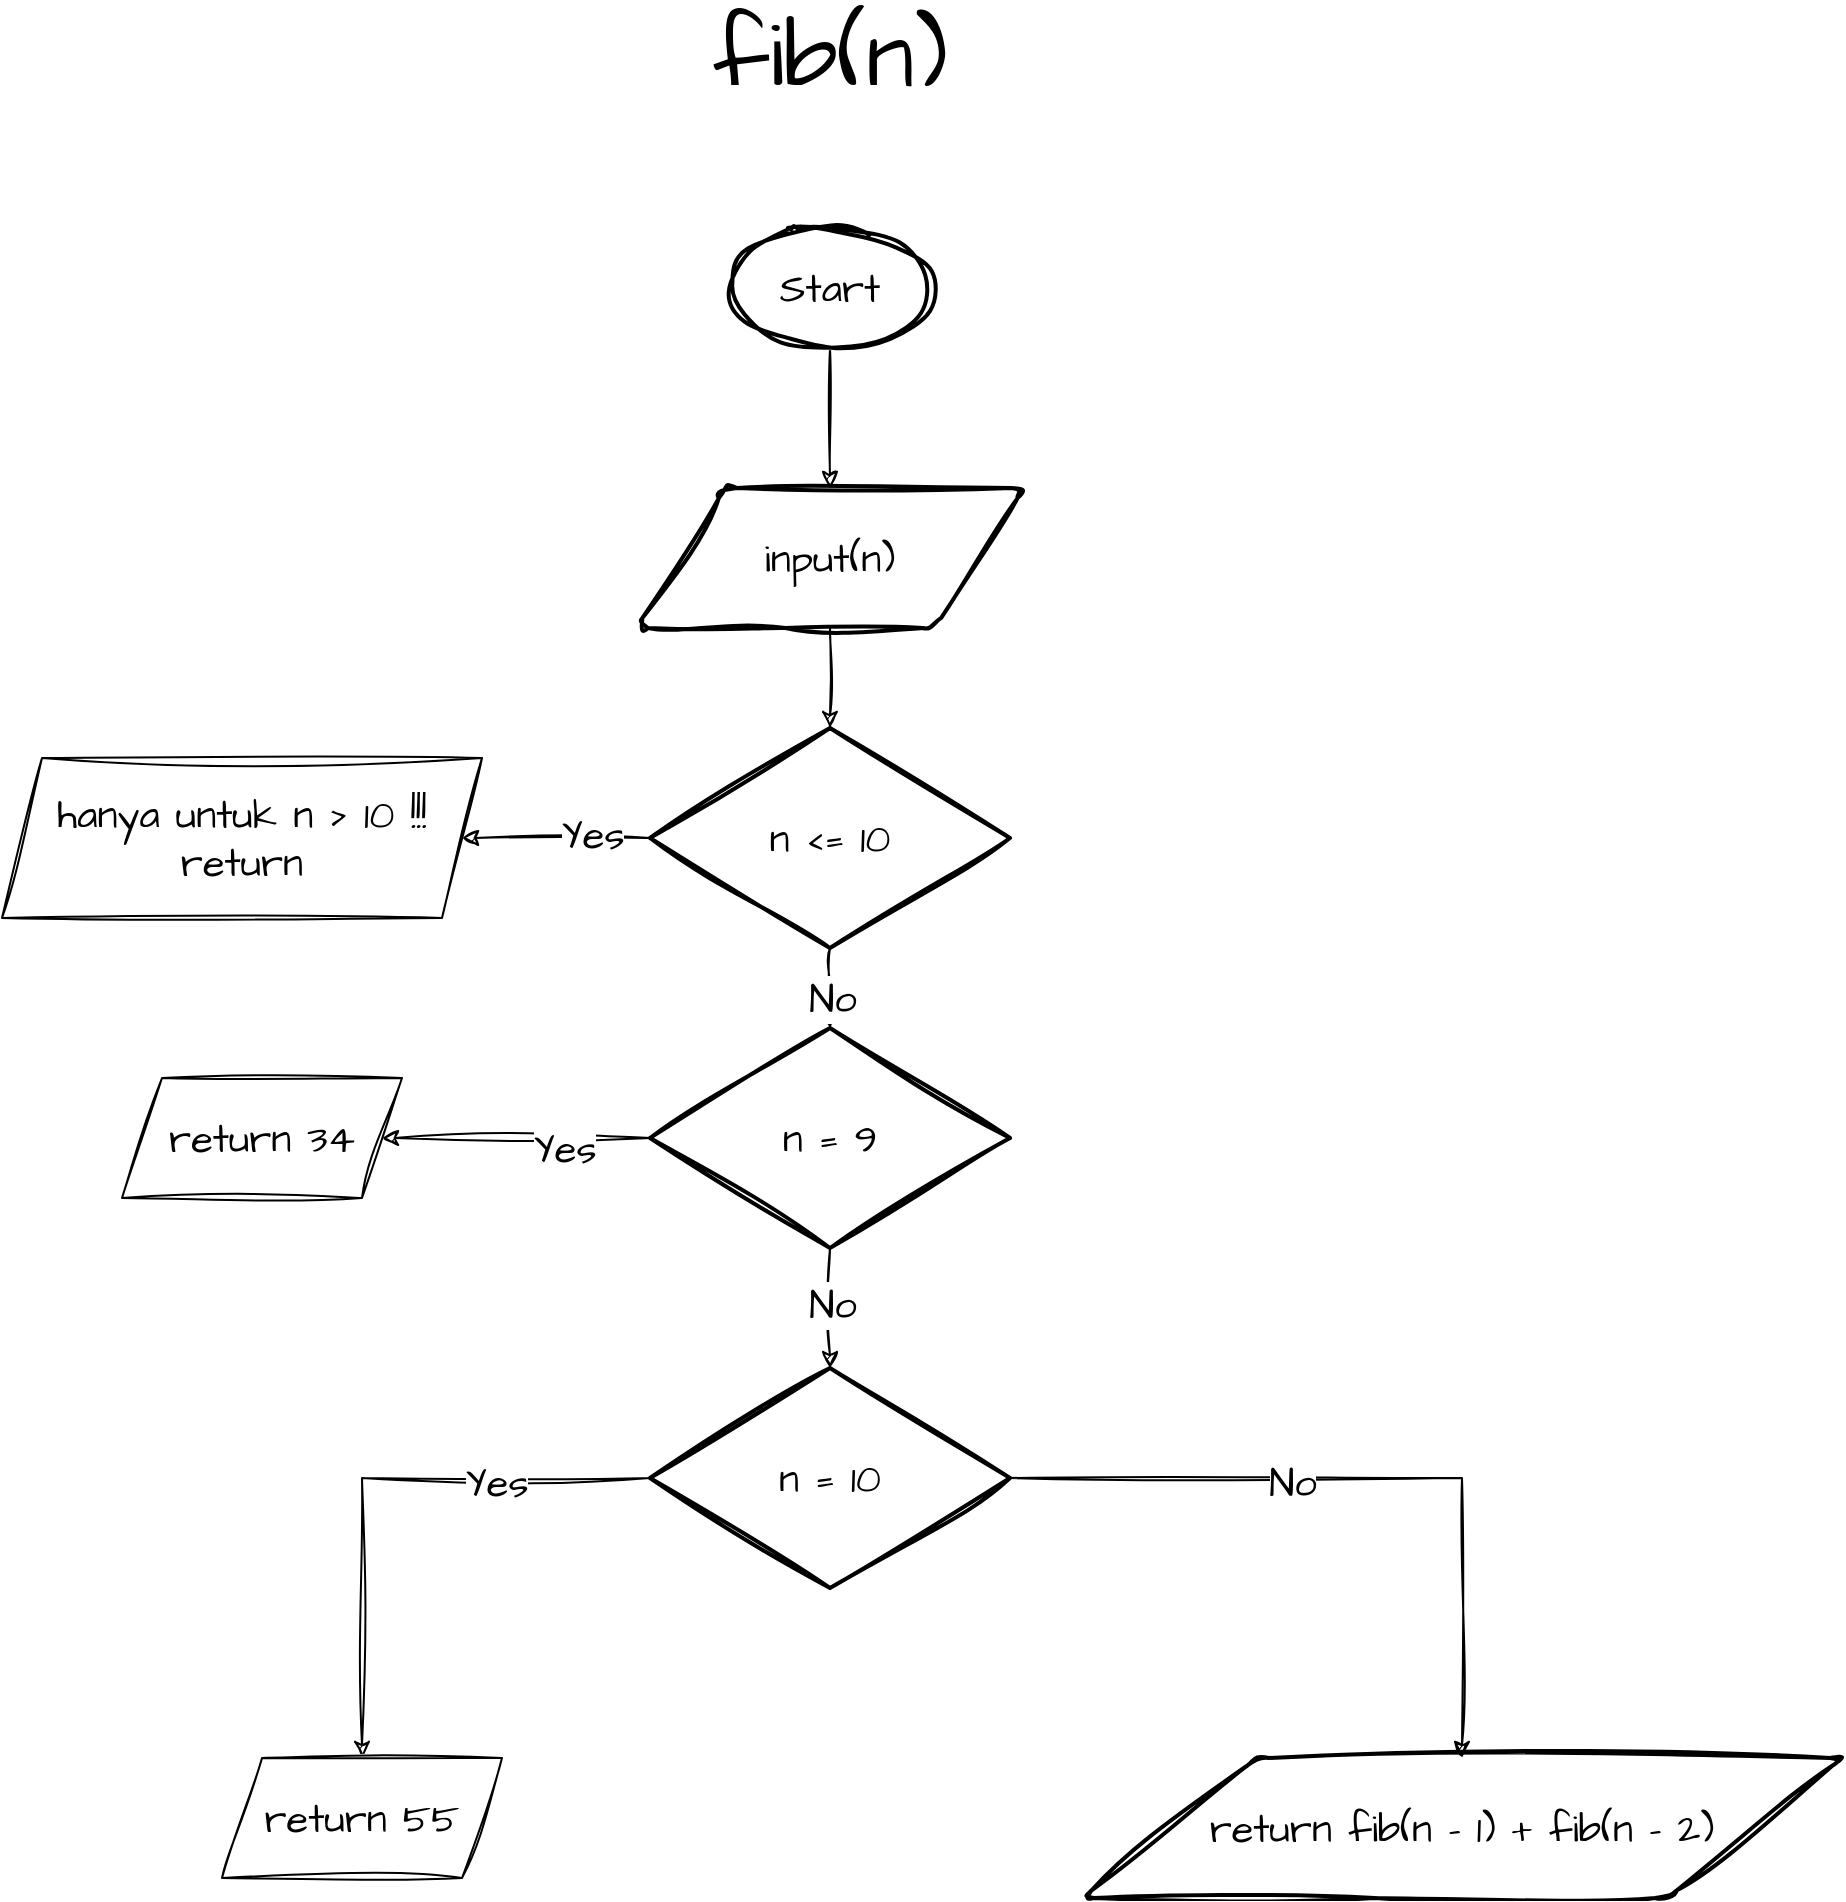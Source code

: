 <mxfile version="22.0.8" type="github">
  <diagram name="Page-1" id="8hc3-o52rJIawz3ARHav">
    <mxGraphModel dx="1500" dy="2093" grid="1" gridSize="10" guides="1" tooltips="1" connect="1" arrows="1" fold="1" page="1" pageScale="1" pageWidth="827" pageHeight="1169" math="0" shadow="0">
      <root>
        <mxCell id="0" />
        <mxCell id="1" parent="0" />
        <mxCell id="C4GAyIFNZl6f3epqZ-uw-8" style="edgeStyle=orthogonalEdgeStyle;rounded=0;sketch=1;hachureGap=4;jiggle=2;curveFitting=1;orthogonalLoop=1;jettySize=auto;html=1;fontFamily=Architects Daughter;fontSource=https%3A%2F%2Ffonts.googleapis.com%2Fcss%3Ffamily%3DArchitects%2BDaughter;fontSize=16;" edge="1" parent="1" source="C4GAyIFNZl6f3epqZ-uw-2" target="C4GAyIFNZl6f3epqZ-uw-3">
          <mxGeometry relative="1" as="geometry" />
        </mxCell>
        <mxCell id="C4GAyIFNZl6f3epqZ-uw-2" value="Start" style="strokeWidth=2;html=1;shape=mxgraph.flowchart.start_1;whiteSpace=wrap;sketch=1;hachureGap=4;jiggle=2;curveFitting=1;fontFamily=Architects Daughter;fontSource=https%3A%2F%2Ffonts.googleapis.com%2Fcss%3Ffamily%3DArchitects%2BDaughter;fontSize=20;" vertex="1" parent="1">
          <mxGeometry x="484" width="100" height="60" as="geometry" />
        </mxCell>
        <mxCell id="C4GAyIFNZl6f3epqZ-uw-3" value="input(n)" style="shape=parallelogram;html=1;strokeWidth=2;perimeter=parallelogramPerimeter;whiteSpace=wrap;rounded=1;arcSize=12;size=0.23;sketch=1;hachureGap=4;jiggle=2;curveFitting=1;fontFamily=Architects Daughter;fontSource=https%3A%2F%2Ffonts.googleapis.com%2Fcss%3Ffamily%3DArchitects%2BDaughter;fontSize=20;" vertex="1" parent="1">
          <mxGeometry x="437" y="130" width="194" height="70" as="geometry" />
        </mxCell>
        <mxCell id="C4GAyIFNZl6f3epqZ-uw-10" style="edgeStyle=orthogonalEdgeStyle;rounded=0;sketch=1;hachureGap=4;jiggle=2;curveFitting=1;orthogonalLoop=1;jettySize=auto;html=1;entryX=0.5;entryY=0;entryDx=0;entryDy=0;fontFamily=Architects Daughter;fontSource=https%3A%2F%2Ffonts.googleapis.com%2Fcss%3Ffamily%3DArchitects%2BDaughter;fontSize=16;" edge="1" parent="1" source="C4GAyIFNZl6f3epqZ-uw-6" target="C4GAyIFNZl6f3epqZ-uw-7">
          <mxGeometry relative="1" as="geometry" />
        </mxCell>
        <mxCell id="C4GAyIFNZl6f3epqZ-uw-12" value="No" style="edgeLabel;html=1;align=center;verticalAlign=middle;resizable=0;points=[];fontSize=20;fontFamily=Architects Daughter;" vertex="1" connectable="0" parent="C4GAyIFNZl6f3epqZ-uw-10">
          <mxGeometry x="-0.23" y="-2" relative="1" as="geometry">
            <mxPoint as="offset" />
          </mxGeometry>
        </mxCell>
        <mxCell id="C4GAyIFNZl6f3epqZ-uw-14" style="edgeStyle=orthogonalEdgeStyle;rounded=0;sketch=1;hachureGap=4;jiggle=2;curveFitting=1;orthogonalLoop=1;jettySize=auto;html=1;entryX=0.5;entryY=0;entryDx=0;entryDy=0;fontFamily=Architects Daughter;fontSource=https%3A%2F%2Ffonts.googleapis.com%2Fcss%3Ffamily%3DArchitects%2BDaughter;fontSize=16;" edge="1" parent="1" source="C4GAyIFNZl6f3epqZ-uw-6" target="C4GAyIFNZl6f3epqZ-uw-13">
          <mxGeometry relative="1" as="geometry" />
        </mxCell>
        <mxCell id="C4GAyIFNZl6f3epqZ-uw-16" value="Yes" style="edgeLabel;html=1;align=center;verticalAlign=middle;resizable=0;points=[];fontSize=20;fontFamily=Architects Daughter;" vertex="1" connectable="0" parent="C4GAyIFNZl6f3epqZ-uw-14">
          <mxGeometry x="-0.456" y="2" relative="1" as="geometry">
            <mxPoint as="offset" />
          </mxGeometry>
        </mxCell>
        <mxCell id="C4GAyIFNZl6f3epqZ-uw-6" value="n = 10" style="strokeWidth=2;html=1;shape=mxgraph.flowchart.decision;whiteSpace=wrap;sketch=1;hachureGap=4;jiggle=2;curveFitting=1;fontFamily=Architects Daughter;fontSource=https%3A%2F%2Ffonts.googleapis.com%2Fcss%3Ffamily%3DArchitects%2BDaughter;fontSize=20;" vertex="1" parent="1">
          <mxGeometry x="444" y="570" width="180" height="110" as="geometry" />
        </mxCell>
        <mxCell id="C4GAyIFNZl6f3epqZ-uw-7" value="return fib(n - 1) + fib(n - 2)" style="shape=parallelogram;html=1;strokeWidth=2;perimeter=parallelogramPerimeter;whiteSpace=wrap;rounded=1;arcSize=12;size=0.23;sketch=1;hachureGap=4;jiggle=2;curveFitting=1;fontFamily=Architects Daughter;fontSource=https%3A%2F%2Ffonts.googleapis.com%2Fcss%3Ffamily%3DArchitects%2BDaughter;fontSize=20;" vertex="1" parent="1">
          <mxGeometry x="660" y="765" width="380" height="70" as="geometry" />
        </mxCell>
        <mxCell id="C4GAyIFNZl6f3epqZ-uw-13" value="return 55" style="shape=parallelogram;perimeter=parallelogramPerimeter;whiteSpace=wrap;html=1;fixedSize=1;sketch=1;hachureGap=4;jiggle=2;curveFitting=1;fontFamily=Architects Daughter;fontSource=https%3A%2F%2Ffonts.googleapis.com%2Fcss%3Ffamily%3DArchitects%2BDaughter;fontSize=20;" vertex="1" parent="1">
          <mxGeometry x="230" y="765" width="140" height="60" as="geometry" />
        </mxCell>
        <mxCell id="C4GAyIFNZl6f3epqZ-uw-15" value="&lt;font style=&quot;font-size: 48px;&quot;&gt;fib(n)&lt;/font&gt;" style="text;html=1;strokeColor=none;fillColor=none;align=center;verticalAlign=middle;whiteSpace=wrap;rounded=0;fontSize=20;fontFamily=Architects Daughter;" vertex="1" parent="1">
          <mxGeometry x="504" y="-100" width="60" height="30" as="geometry" />
        </mxCell>
        <mxCell id="C4GAyIFNZl6f3epqZ-uw-20" style="edgeStyle=orthogonalEdgeStyle;rounded=0;sketch=1;hachureGap=4;jiggle=2;curveFitting=1;orthogonalLoop=1;jettySize=auto;html=1;entryX=1;entryY=0.5;entryDx=0;entryDy=0;fontFamily=Architects Daughter;fontSource=https%3A%2F%2Ffonts.googleapis.com%2Fcss%3Ffamily%3DArchitects%2BDaughter;fontSize=16;" edge="1" parent="1" source="C4GAyIFNZl6f3epqZ-uw-18" target="C4GAyIFNZl6f3epqZ-uw-19">
          <mxGeometry relative="1" as="geometry" />
        </mxCell>
        <mxCell id="C4GAyIFNZl6f3epqZ-uw-21" value="Yes" style="edgeLabel;html=1;align=center;verticalAlign=middle;resizable=0;points=[];fontSize=20;fontFamily=Architects Daughter;" vertex="1" connectable="0" parent="C4GAyIFNZl6f3epqZ-uw-20">
          <mxGeometry x="-0.357" y="5" relative="1" as="geometry">
            <mxPoint as="offset" />
          </mxGeometry>
        </mxCell>
        <mxCell id="C4GAyIFNZl6f3epqZ-uw-18" value="n = 9" style="strokeWidth=2;html=1;shape=mxgraph.flowchart.decision;whiteSpace=wrap;sketch=1;hachureGap=4;jiggle=2;curveFitting=1;fontFamily=Architects Daughter;fontSource=https%3A%2F%2Ffonts.googleapis.com%2Fcss%3Ffamily%3DArchitects%2BDaughter;fontSize=20;" vertex="1" parent="1">
          <mxGeometry x="444" y="400" width="180" height="110" as="geometry" />
        </mxCell>
        <mxCell id="C4GAyIFNZl6f3epqZ-uw-19" value="return 34" style="shape=parallelogram;perimeter=parallelogramPerimeter;whiteSpace=wrap;html=1;fixedSize=1;sketch=1;hachureGap=4;jiggle=2;curveFitting=1;fontFamily=Architects Daughter;fontSource=https%3A%2F%2Ffonts.googleapis.com%2Fcss%3Ffamily%3DArchitects%2BDaughter;fontSize=20;" vertex="1" parent="1">
          <mxGeometry x="180" y="425" width="140" height="60" as="geometry" />
        </mxCell>
        <mxCell id="C4GAyIFNZl6f3epqZ-uw-22" style="edgeStyle=orthogonalEdgeStyle;rounded=0;sketch=1;hachureGap=4;jiggle=2;curveFitting=1;orthogonalLoop=1;jettySize=auto;html=1;entryX=0.5;entryY=0;entryDx=0;entryDy=0;entryPerimeter=0;fontFamily=Architects Daughter;fontSource=https%3A%2F%2Ffonts.googleapis.com%2Fcss%3Ffamily%3DArchitects%2BDaughter;fontSize=16;" edge="1" parent="1" source="C4GAyIFNZl6f3epqZ-uw-18" target="C4GAyIFNZl6f3epqZ-uw-6">
          <mxGeometry relative="1" as="geometry" />
        </mxCell>
        <mxCell id="C4GAyIFNZl6f3epqZ-uw-23" value="No" style="edgeLabel;html=1;align=center;verticalAlign=middle;resizable=0;points=[];fontSize=20;fontFamily=Architects Daughter;" vertex="1" connectable="0" parent="C4GAyIFNZl6f3epqZ-uw-22">
          <mxGeometry x="-0.067" y="1" relative="1" as="geometry">
            <mxPoint as="offset" />
          </mxGeometry>
        </mxCell>
        <mxCell id="C4GAyIFNZl6f3epqZ-uw-29" style="edgeStyle=orthogonalEdgeStyle;rounded=0;sketch=1;hachureGap=4;jiggle=2;curveFitting=1;orthogonalLoop=1;jettySize=auto;html=1;entryX=1;entryY=0.5;entryDx=0;entryDy=0;fontFamily=Architects Daughter;fontSource=https%3A%2F%2Ffonts.googleapis.com%2Fcss%3Ffamily%3DArchitects%2BDaughter;fontSize=16;" edge="1" parent="1" source="C4GAyIFNZl6f3epqZ-uw-25" target="C4GAyIFNZl6f3epqZ-uw-28">
          <mxGeometry relative="1" as="geometry" />
        </mxCell>
        <mxCell id="C4GAyIFNZl6f3epqZ-uw-32" value="Yes" style="edgeLabel;html=1;align=center;verticalAlign=middle;resizable=0;points=[];fontSize=20;fontFamily=Architects Daughter;" vertex="1" connectable="0" parent="C4GAyIFNZl6f3epqZ-uw-29">
          <mxGeometry x="-0.37" y="-2" relative="1" as="geometry">
            <mxPoint as="offset" />
          </mxGeometry>
        </mxCell>
        <mxCell id="C4GAyIFNZl6f3epqZ-uw-25" value="n &amp;lt;= 10" style="strokeWidth=2;html=1;shape=mxgraph.flowchart.decision;whiteSpace=wrap;sketch=1;hachureGap=4;jiggle=2;curveFitting=1;fontFamily=Architects Daughter;fontSource=https%3A%2F%2Ffonts.googleapis.com%2Fcss%3Ffamily%3DArchitects%2BDaughter;fontSize=20;" vertex="1" parent="1">
          <mxGeometry x="444" y="250" width="180" height="110" as="geometry" />
        </mxCell>
        <mxCell id="C4GAyIFNZl6f3epqZ-uw-26" style="edgeStyle=orthogonalEdgeStyle;rounded=0;sketch=1;hachureGap=4;jiggle=2;curveFitting=1;orthogonalLoop=1;jettySize=auto;html=1;entryX=0.5;entryY=0;entryDx=0;entryDy=0;entryPerimeter=0;fontFamily=Architects Daughter;fontSource=https%3A%2F%2Ffonts.googleapis.com%2Fcss%3Ffamily%3DArchitects%2BDaughter;fontSize=16;" edge="1" parent="1" source="C4GAyIFNZl6f3epqZ-uw-3" target="C4GAyIFNZl6f3epqZ-uw-25">
          <mxGeometry relative="1" as="geometry" />
        </mxCell>
        <mxCell id="C4GAyIFNZl6f3epqZ-uw-28" value="&lt;div&gt;hanya untuk n &amp;gt; 10 !!!&lt;/div&gt;&lt;div&gt;return&lt;br&gt;&lt;/div&gt;" style="shape=parallelogram;perimeter=parallelogramPerimeter;whiteSpace=wrap;html=1;fixedSize=1;sketch=1;hachureGap=4;jiggle=2;curveFitting=1;fontFamily=Architects Daughter;fontSource=https%3A%2F%2Ffonts.googleapis.com%2Fcss%3Ffamily%3DArchitects%2BDaughter;fontSize=20;" vertex="1" parent="1">
          <mxGeometry x="120" y="265" width="240" height="80" as="geometry" />
        </mxCell>
        <mxCell id="C4GAyIFNZl6f3epqZ-uw-31" style="edgeStyle=orthogonalEdgeStyle;rounded=0;sketch=1;hachureGap=4;jiggle=2;curveFitting=1;orthogonalLoop=1;jettySize=auto;html=1;entryX=0.5;entryY=0;entryDx=0;entryDy=0;entryPerimeter=0;fontFamily=Architects Daughter;fontSource=https%3A%2F%2Ffonts.googleapis.com%2Fcss%3Ffamily%3DArchitects%2BDaughter;fontSize=16;" edge="1" parent="1" source="C4GAyIFNZl6f3epqZ-uw-25" target="C4GAyIFNZl6f3epqZ-uw-18">
          <mxGeometry relative="1" as="geometry" />
        </mxCell>
        <mxCell id="C4GAyIFNZl6f3epqZ-uw-33" value="No" style="edgeLabel;html=1;align=center;verticalAlign=middle;resizable=0;points=[];fontSize=20;fontFamily=Architects Daughter;" vertex="1" connectable="0" parent="C4GAyIFNZl6f3epqZ-uw-31">
          <mxGeometry x="0.24" y="1" relative="1" as="geometry">
            <mxPoint as="offset" />
          </mxGeometry>
        </mxCell>
      </root>
    </mxGraphModel>
  </diagram>
</mxfile>
